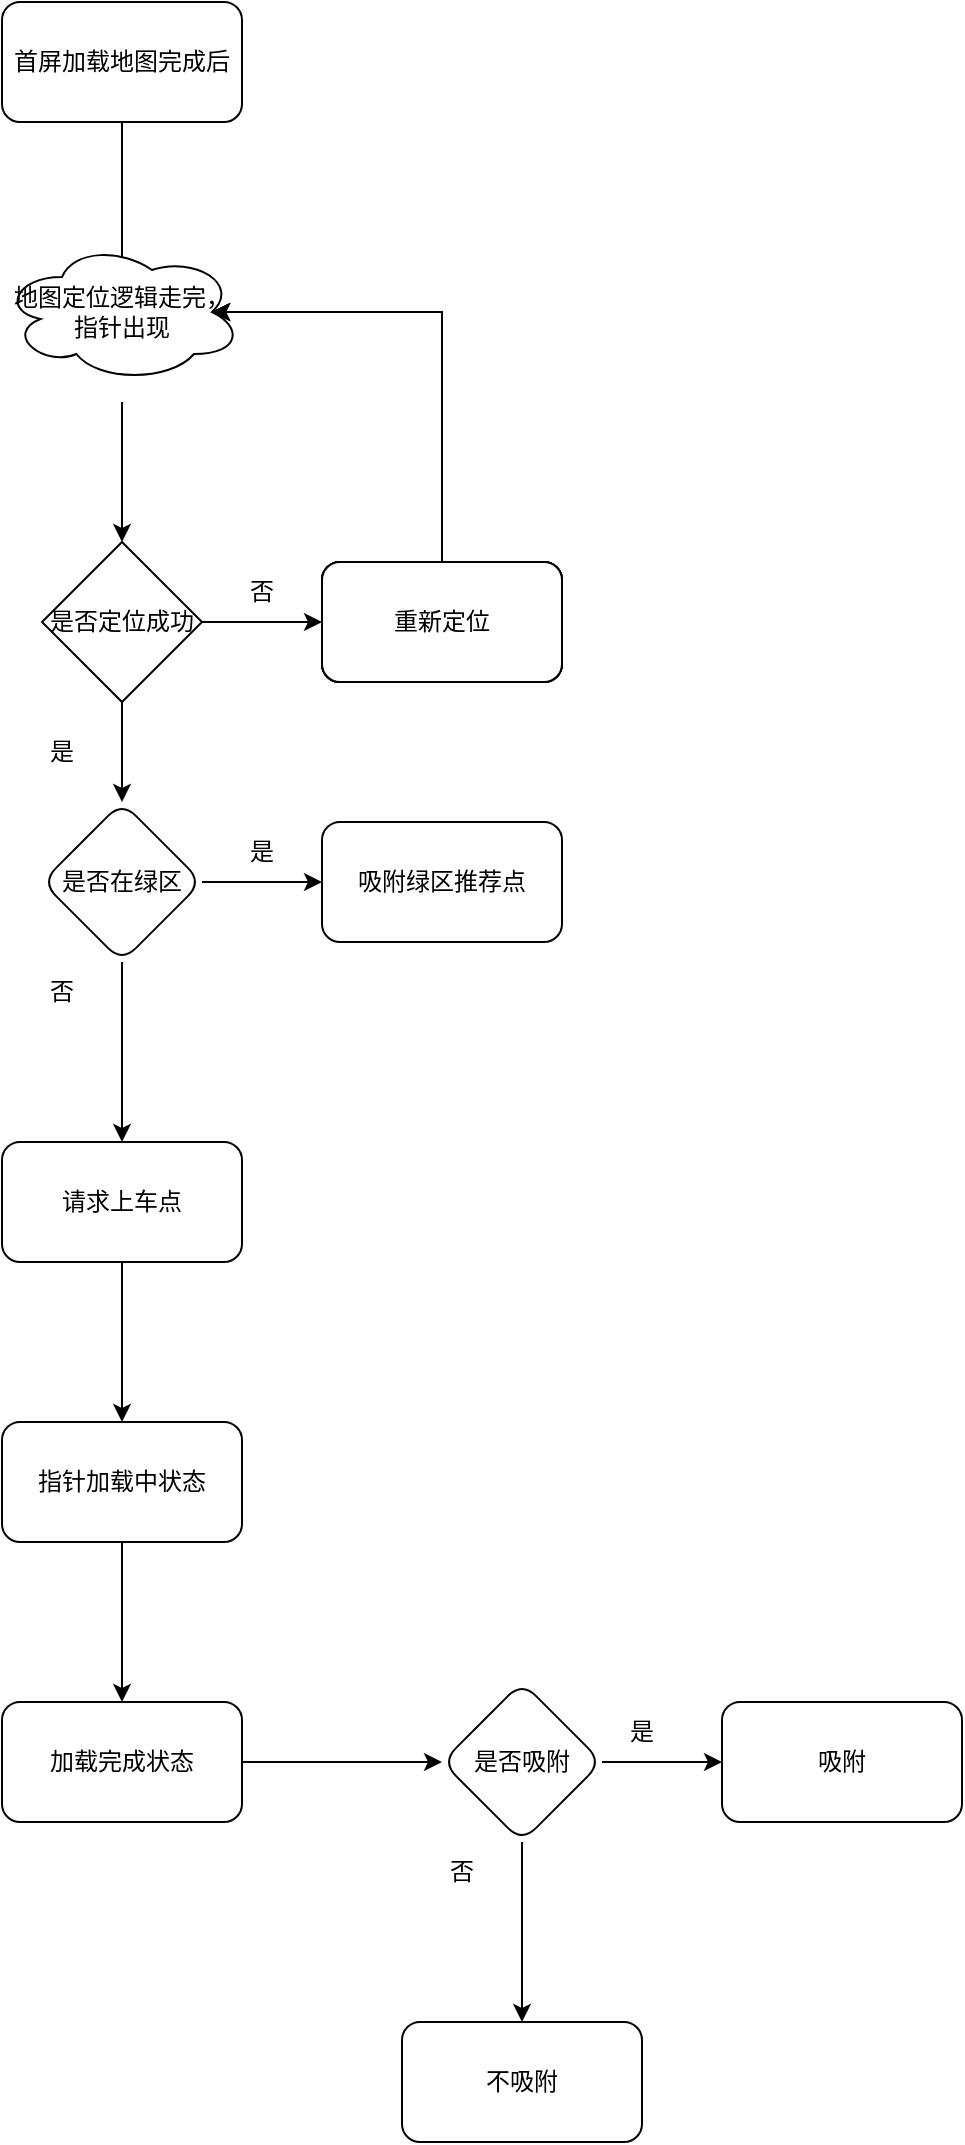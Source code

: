 <mxfile version="20.0.1" type="github">
  <diagram id="hdlK6k1rg5H52XfJWryn" name="Page-1">
    <mxGraphModel dx="1422" dy="790" grid="1" gridSize="10" guides="1" tooltips="1" connect="1" arrows="1" fold="1" page="1" pageScale="1" pageWidth="827" pageHeight="1169" math="0" shadow="0">
      <root>
        <mxCell id="0" />
        <mxCell id="1" parent="0" />
        <mxCell id="XSpHe6pCcUKKCOSth3UX-24" value="" style="edgeStyle=orthogonalEdgeStyle;rounded=0;orthogonalLoop=1;jettySize=auto;html=1;" edge="1" parent="1" source="XSpHe6pCcUKKCOSth3UX-2">
          <mxGeometry relative="1" as="geometry">
            <mxPoint x="100" y="180" as="targetPoint" />
          </mxGeometry>
        </mxCell>
        <mxCell id="XSpHe6pCcUKKCOSth3UX-2" value="首屏加载地图完成后" style="rounded=1;whiteSpace=wrap;html=1;" vertex="1" parent="1">
          <mxGeometry x="40" y="40" width="120" height="60" as="geometry" />
        </mxCell>
        <mxCell id="XSpHe6pCcUKKCOSth3UX-8" value="" style="edgeStyle=orthogonalEdgeStyle;rounded=0;orthogonalLoop=1;jettySize=auto;html=1;" edge="1" parent="1" source="XSpHe6pCcUKKCOSth3UX-5" target="XSpHe6pCcUKKCOSth3UX-7">
          <mxGeometry relative="1" as="geometry" />
        </mxCell>
        <mxCell id="XSpHe6pCcUKKCOSth3UX-10" value="" style="edgeStyle=orthogonalEdgeStyle;rounded=0;orthogonalLoop=1;jettySize=auto;html=1;" edge="1" parent="1" source="XSpHe6pCcUKKCOSth3UX-5" target="XSpHe6pCcUKKCOSth3UX-9">
          <mxGeometry relative="1" as="geometry" />
        </mxCell>
        <mxCell id="XSpHe6pCcUKKCOSth3UX-5" value="是否在绿区" style="rhombus;whiteSpace=wrap;html=1;rounded=1;" vertex="1" parent="1">
          <mxGeometry x="60" y="440" width="80" height="80" as="geometry" />
        </mxCell>
        <mxCell id="XSpHe6pCcUKKCOSth3UX-7" value="吸附绿区推荐点" style="whiteSpace=wrap;html=1;rounded=1;" vertex="1" parent="1">
          <mxGeometry x="200" y="450" width="120" height="60" as="geometry" />
        </mxCell>
        <mxCell id="XSpHe6pCcUKKCOSth3UX-14" value="" style="edgeStyle=orthogonalEdgeStyle;rounded=0;orthogonalLoop=1;jettySize=auto;html=1;" edge="1" parent="1" source="XSpHe6pCcUKKCOSth3UX-9" target="XSpHe6pCcUKKCOSth3UX-13">
          <mxGeometry relative="1" as="geometry" />
        </mxCell>
        <mxCell id="XSpHe6pCcUKKCOSth3UX-9" value="请求上车点" style="whiteSpace=wrap;html=1;rounded=1;" vertex="1" parent="1">
          <mxGeometry x="40" y="610" width="120" height="60" as="geometry" />
        </mxCell>
        <mxCell id="XSpHe6pCcUKKCOSth3UX-11" value="是" style="text;html=1;strokeColor=none;fillColor=none;align=center;verticalAlign=middle;whiteSpace=wrap;rounded=0;" vertex="1" parent="1">
          <mxGeometry x="140" y="450" width="60" height="30" as="geometry" />
        </mxCell>
        <mxCell id="XSpHe6pCcUKKCOSth3UX-12" value="否" style="text;html=1;strokeColor=none;fillColor=none;align=center;verticalAlign=middle;whiteSpace=wrap;rounded=0;" vertex="1" parent="1">
          <mxGeometry x="40" y="520" width="60" height="30" as="geometry" />
        </mxCell>
        <mxCell id="XSpHe6pCcUKKCOSth3UX-16" value="" style="edgeStyle=orthogonalEdgeStyle;rounded=0;orthogonalLoop=1;jettySize=auto;html=1;" edge="1" parent="1" source="XSpHe6pCcUKKCOSth3UX-13" target="XSpHe6pCcUKKCOSth3UX-15">
          <mxGeometry relative="1" as="geometry" />
        </mxCell>
        <mxCell id="XSpHe6pCcUKKCOSth3UX-13" value="指针加载中状态" style="whiteSpace=wrap;html=1;rounded=1;" vertex="1" parent="1">
          <mxGeometry x="40" y="750" width="120" height="60" as="geometry" />
        </mxCell>
        <mxCell id="XSpHe6pCcUKKCOSth3UX-20" value="" style="edgeStyle=orthogonalEdgeStyle;rounded=0;orthogonalLoop=1;jettySize=auto;html=1;" edge="1" parent="1" source="XSpHe6pCcUKKCOSth3UX-15" target="XSpHe6pCcUKKCOSth3UX-19">
          <mxGeometry relative="1" as="geometry" />
        </mxCell>
        <mxCell id="XSpHe6pCcUKKCOSth3UX-15" value="加载完成状态" style="whiteSpace=wrap;html=1;rounded=1;" vertex="1" parent="1">
          <mxGeometry x="40" y="890" width="120" height="60" as="geometry" />
        </mxCell>
        <mxCell id="XSpHe6pCcUKKCOSth3UX-22" value="" style="edgeStyle=orthogonalEdgeStyle;rounded=0;orthogonalLoop=1;jettySize=auto;html=1;" edge="1" parent="1" source="XSpHe6pCcUKKCOSth3UX-19" target="XSpHe6pCcUKKCOSth3UX-21">
          <mxGeometry relative="1" as="geometry" />
        </mxCell>
        <mxCell id="XSpHe6pCcUKKCOSth3UX-28" value="" style="edgeStyle=orthogonalEdgeStyle;rounded=0;orthogonalLoop=1;jettySize=auto;html=1;" edge="1" parent="1" source="XSpHe6pCcUKKCOSth3UX-19" target="XSpHe6pCcUKKCOSth3UX-27">
          <mxGeometry relative="1" as="geometry" />
        </mxCell>
        <mxCell id="XSpHe6pCcUKKCOSth3UX-19" value="是否吸附" style="rhombus;whiteSpace=wrap;html=1;rounded=1;" vertex="1" parent="1">
          <mxGeometry x="260" y="880" width="80" height="80" as="geometry" />
        </mxCell>
        <mxCell id="XSpHe6pCcUKKCOSth3UX-21" value="吸附" style="whiteSpace=wrap;html=1;rounded=1;" vertex="1" parent="1">
          <mxGeometry x="400" y="890" width="120" height="60" as="geometry" />
        </mxCell>
        <mxCell id="XSpHe6pCcUKKCOSth3UX-25" value="" style="edgeStyle=orthogonalEdgeStyle;rounded=0;orthogonalLoop=1;jettySize=auto;html=1;" edge="1" parent="1">
          <mxGeometry relative="1" as="geometry">
            <mxPoint x="100" y="240" as="sourcePoint" />
            <mxPoint x="100" y="310" as="targetPoint" />
          </mxGeometry>
        </mxCell>
        <mxCell id="XSpHe6pCcUKKCOSth3UX-26" value="地图定位逻辑走完，指针出现" style="ellipse;shape=cloud;whiteSpace=wrap;html=1;" vertex="1" parent="1">
          <mxGeometry x="40" y="160" width="120" height="70" as="geometry" />
        </mxCell>
        <mxCell id="XSpHe6pCcUKKCOSth3UX-27" value="不吸附" style="whiteSpace=wrap;html=1;rounded=1;" vertex="1" parent="1">
          <mxGeometry x="240" y="1050" width="120" height="60" as="geometry" />
        </mxCell>
        <mxCell id="XSpHe6pCcUKKCOSth3UX-29" value="是" style="text;html=1;strokeColor=none;fillColor=none;align=center;verticalAlign=middle;whiteSpace=wrap;rounded=0;" vertex="1" parent="1">
          <mxGeometry x="330" y="890" width="60" height="30" as="geometry" />
        </mxCell>
        <mxCell id="XSpHe6pCcUKKCOSth3UX-30" value="否" style="text;html=1;strokeColor=none;fillColor=none;align=center;verticalAlign=middle;whiteSpace=wrap;rounded=0;" vertex="1" parent="1">
          <mxGeometry x="240" y="960" width="60" height="30" as="geometry" />
        </mxCell>
        <mxCell id="XSpHe6pCcUKKCOSth3UX-32" value="" style="edgeStyle=orthogonalEdgeStyle;rounded=0;orthogonalLoop=1;jettySize=auto;html=1;" edge="1" parent="1" source="XSpHe6pCcUKKCOSth3UX-31" target="XSpHe6pCcUKKCOSth3UX-5">
          <mxGeometry relative="1" as="geometry" />
        </mxCell>
        <mxCell id="XSpHe6pCcUKKCOSth3UX-35" style="edgeStyle=orthogonalEdgeStyle;rounded=0;orthogonalLoop=1;jettySize=auto;html=1;exitX=1;exitY=0.5;exitDx=0;exitDy=0;" edge="1" parent="1" source="XSpHe6pCcUKKCOSth3UX-31">
          <mxGeometry relative="1" as="geometry">
            <mxPoint x="200" y="350" as="targetPoint" />
          </mxGeometry>
        </mxCell>
        <mxCell id="XSpHe6pCcUKKCOSth3UX-31" value="是否定位成功" style="rhombus;whiteSpace=wrap;html=1;" vertex="1" parent="1">
          <mxGeometry x="60" y="310" width="80" height="80" as="geometry" />
        </mxCell>
        <mxCell id="XSpHe6pCcUKKCOSth3UX-33" value="是" style="text;html=1;strokeColor=none;fillColor=none;align=center;verticalAlign=middle;whiteSpace=wrap;rounded=0;" vertex="1" parent="1">
          <mxGeometry x="40" y="400" width="60" height="30" as="geometry" />
        </mxCell>
        <mxCell id="XSpHe6pCcUKKCOSth3UX-34" value="否" style="text;html=1;strokeColor=none;fillColor=none;align=center;verticalAlign=middle;whiteSpace=wrap;rounded=0;" vertex="1" parent="1">
          <mxGeometry x="140" y="320" width="60" height="30" as="geometry" />
        </mxCell>
        <mxCell id="XSpHe6pCcUKKCOSth3UX-39" style="edgeStyle=orthogonalEdgeStyle;rounded=0;orthogonalLoop=1;jettySize=auto;html=1;entryX=0.875;entryY=0.5;entryDx=0;entryDy=0;entryPerimeter=0;" edge="1" parent="1" source="XSpHe6pCcUKKCOSth3UX-36" target="XSpHe6pCcUKKCOSth3UX-26">
          <mxGeometry relative="1" as="geometry">
            <Array as="points">
              <mxPoint x="260" y="195" />
            </Array>
          </mxGeometry>
        </mxCell>
        <mxCell id="XSpHe6pCcUKKCOSth3UX-36" value="重新定位" style="rounded=1;whiteSpace=wrap;html=1;" vertex="1" parent="1">
          <mxGeometry x="200" y="320" width="120" height="60" as="geometry" />
        </mxCell>
        <mxCell id="XSpHe6pCcUKKCOSth3UX-40" style="edgeStyle=orthogonalEdgeStyle;rounded=0;orthogonalLoop=1;jettySize=auto;html=1;entryX=0.875;entryY=0.5;entryDx=0;entryDy=0;entryPerimeter=0;" edge="1" source="XSpHe6pCcUKKCOSth3UX-41" parent="1">
          <mxGeometry relative="1" as="geometry">
            <mxPoint x="145" y="195" as="targetPoint" />
            <Array as="points">
              <mxPoint x="260" y="195" />
            </Array>
          </mxGeometry>
        </mxCell>
        <mxCell id="XSpHe6pCcUKKCOSth3UX-41" value="重新定位" style="rounded=1;whiteSpace=wrap;html=1;" vertex="1" parent="1">
          <mxGeometry x="200" y="320" width="120" height="60" as="geometry" />
        </mxCell>
        <mxCell id="XSpHe6pCcUKKCOSth3UX-42" style="edgeStyle=orthogonalEdgeStyle;rounded=0;orthogonalLoop=1;jettySize=auto;html=1;entryX=0.875;entryY=0.5;entryDx=0;entryDy=0;entryPerimeter=0;" edge="1" source="XSpHe6pCcUKKCOSth3UX-43" parent="1">
          <mxGeometry relative="1" as="geometry">
            <mxPoint x="145" y="195" as="targetPoint" />
            <Array as="points">
              <mxPoint x="260" y="195" />
            </Array>
          </mxGeometry>
        </mxCell>
        <mxCell id="XSpHe6pCcUKKCOSth3UX-43" value="重新定位" style="rounded=1;whiteSpace=wrap;html=1;" vertex="1" parent="1">
          <mxGeometry x="200" y="320" width="120" height="60" as="geometry" />
        </mxCell>
        <mxCell id="XSpHe6pCcUKKCOSth3UX-44" style="edgeStyle=orthogonalEdgeStyle;rounded=0;orthogonalLoop=1;jettySize=auto;html=1;entryX=0.875;entryY=0.5;entryDx=0;entryDy=0;entryPerimeter=0;" edge="1" source="XSpHe6pCcUKKCOSth3UX-45" parent="1">
          <mxGeometry relative="1" as="geometry">
            <mxPoint x="145" y="195" as="targetPoint" />
            <Array as="points">
              <mxPoint x="260" y="195" />
            </Array>
          </mxGeometry>
        </mxCell>
        <mxCell id="XSpHe6pCcUKKCOSth3UX-45" value="重新定位" style="rounded=1;whiteSpace=wrap;html=1;" vertex="1" parent="1">
          <mxGeometry x="200" y="320" width="120" height="60" as="geometry" />
        </mxCell>
      </root>
    </mxGraphModel>
  </diagram>
</mxfile>
